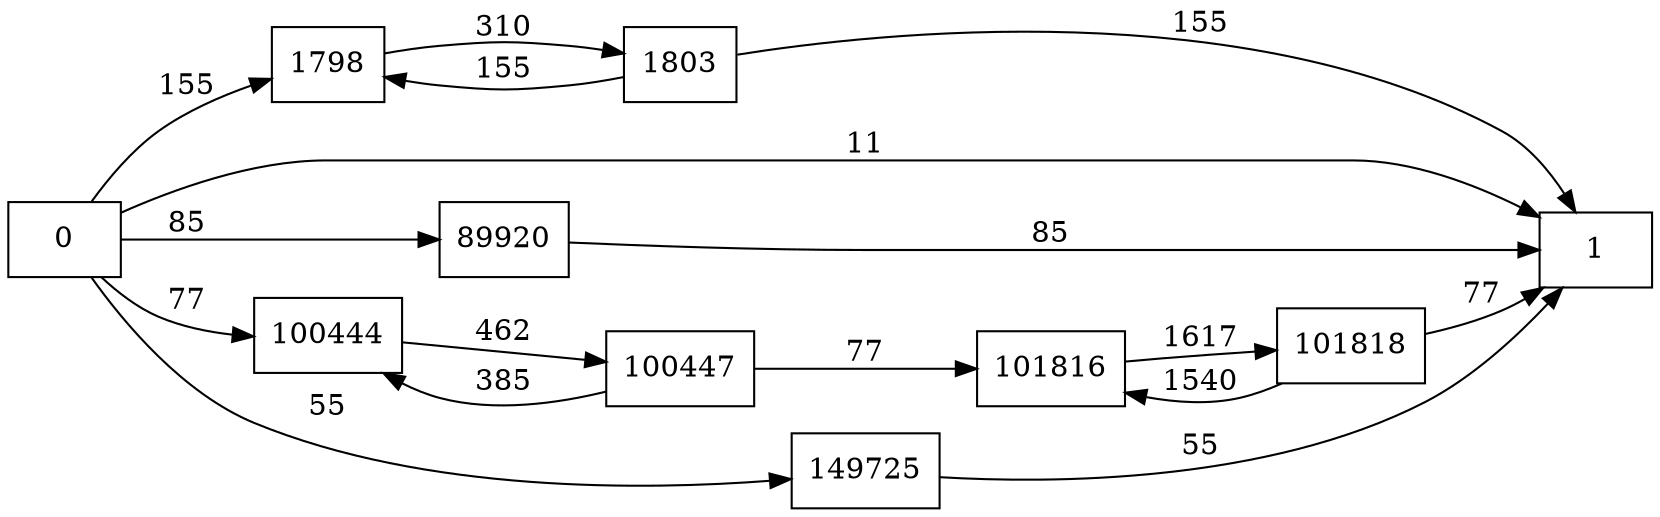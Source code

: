 digraph {
	graph [rankdir=LR]
	node [shape=rectangle]
	1798 -> 1803 [label=310]
	1803 -> 1798 [label=155]
	1803 -> 1 [label=155]
	89920 -> 1 [label=85]
	100444 -> 100447 [label=462]
	100447 -> 100444 [label=385]
	100447 -> 101816 [label=77]
	101816 -> 101818 [label=1617]
	101818 -> 101816 [label=1540]
	101818 -> 1 [label=77]
	149725 -> 1 [label=55]
	0 -> 1798 [label=155]
	0 -> 1 [label=11]
	0 -> 89920 [label=85]
	0 -> 100444 [label=77]
	0 -> 149725 [label=55]
}
